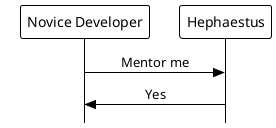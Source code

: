 @startuml Hephaestus
  !theme plain
  skinparam style strictuml
  skinparam SequenceMessageAlignment center
  
  "Novice Developer" -> Hephaestus: Mentor me
  "Novice Developer" <- Hephaestus: Yes
@enduml